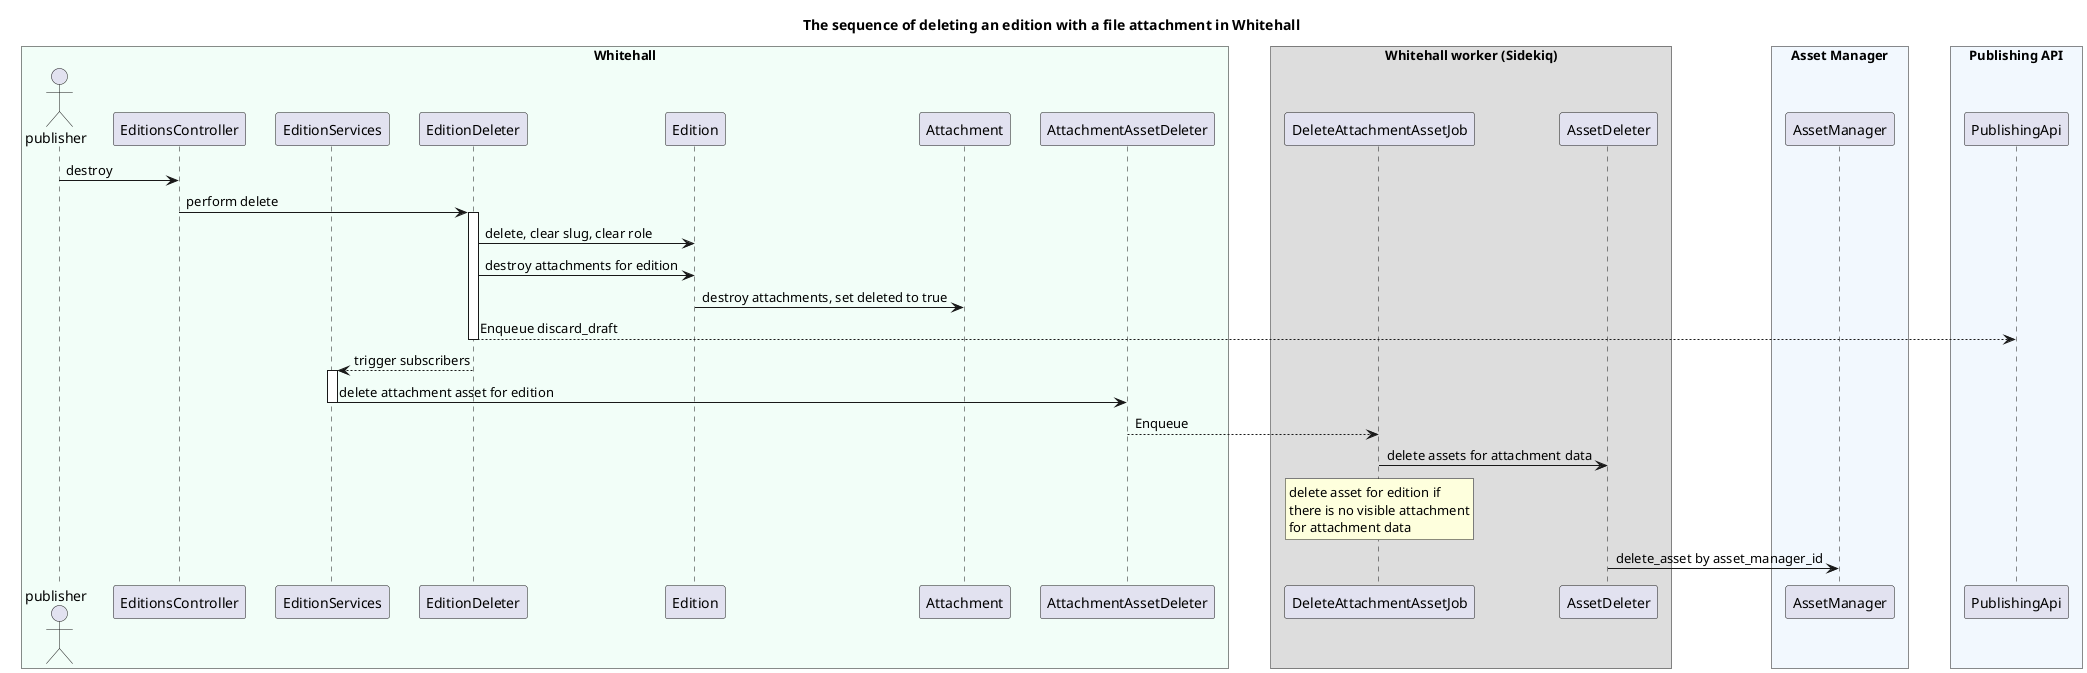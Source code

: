 @startuml asset_attachment_edition_deletion_flow

title The sequence of deleting an edition with a file attachment in Whitehall
skinparam BoxPadding 20
skinparam ParticipantPadding 10

box "Whitehall" #f2fef8
actor publisher
participant EditionsController
participant EditionServices
participant EditionDeleter
participant Edition
participant Attachment
participant AttachmentAssetDeleter
end box

box Whitehall worker (Sidekiq)
participant DeleteAttachmentAssetJob
participant AssetDeleter
end box

box "Asset Manager" #f2f8fe
participant AssetManager
end box

box "Publishing API" #f2f8fe
participant PublishingApi
end box

publisher -> EditionsController : destroy
EditionsController -> EditionDeleter++ : perform delete
EditionDeleter -> Edition : delete, clear slug, clear role
EditionDeleter -> Edition : destroy attachments for edition
Edition -> Attachment : destroy attachments, set deleted to true
EditionDeleter --> PublishingApi-- : Enqueue discard_draft

EditionDeleter --> EditionServices++ : trigger subscribers
EditionServices -> AttachmentAssetDeleter-- : delete attachment asset for edition

AttachmentAssetDeleter --> DeleteAttachmentAssetJob : Enqueue
DeleteAttachmentAssetJob -> AssetDeleter : delete assets for attachment data
rnote over DeleteAttachmentAssetJob
  delete asset for edition if
  there is no visible attachment
  for attachment data
endrnote
AssetDeleter -> AssetManager : delete_asset by asset_manager_id

@enduml